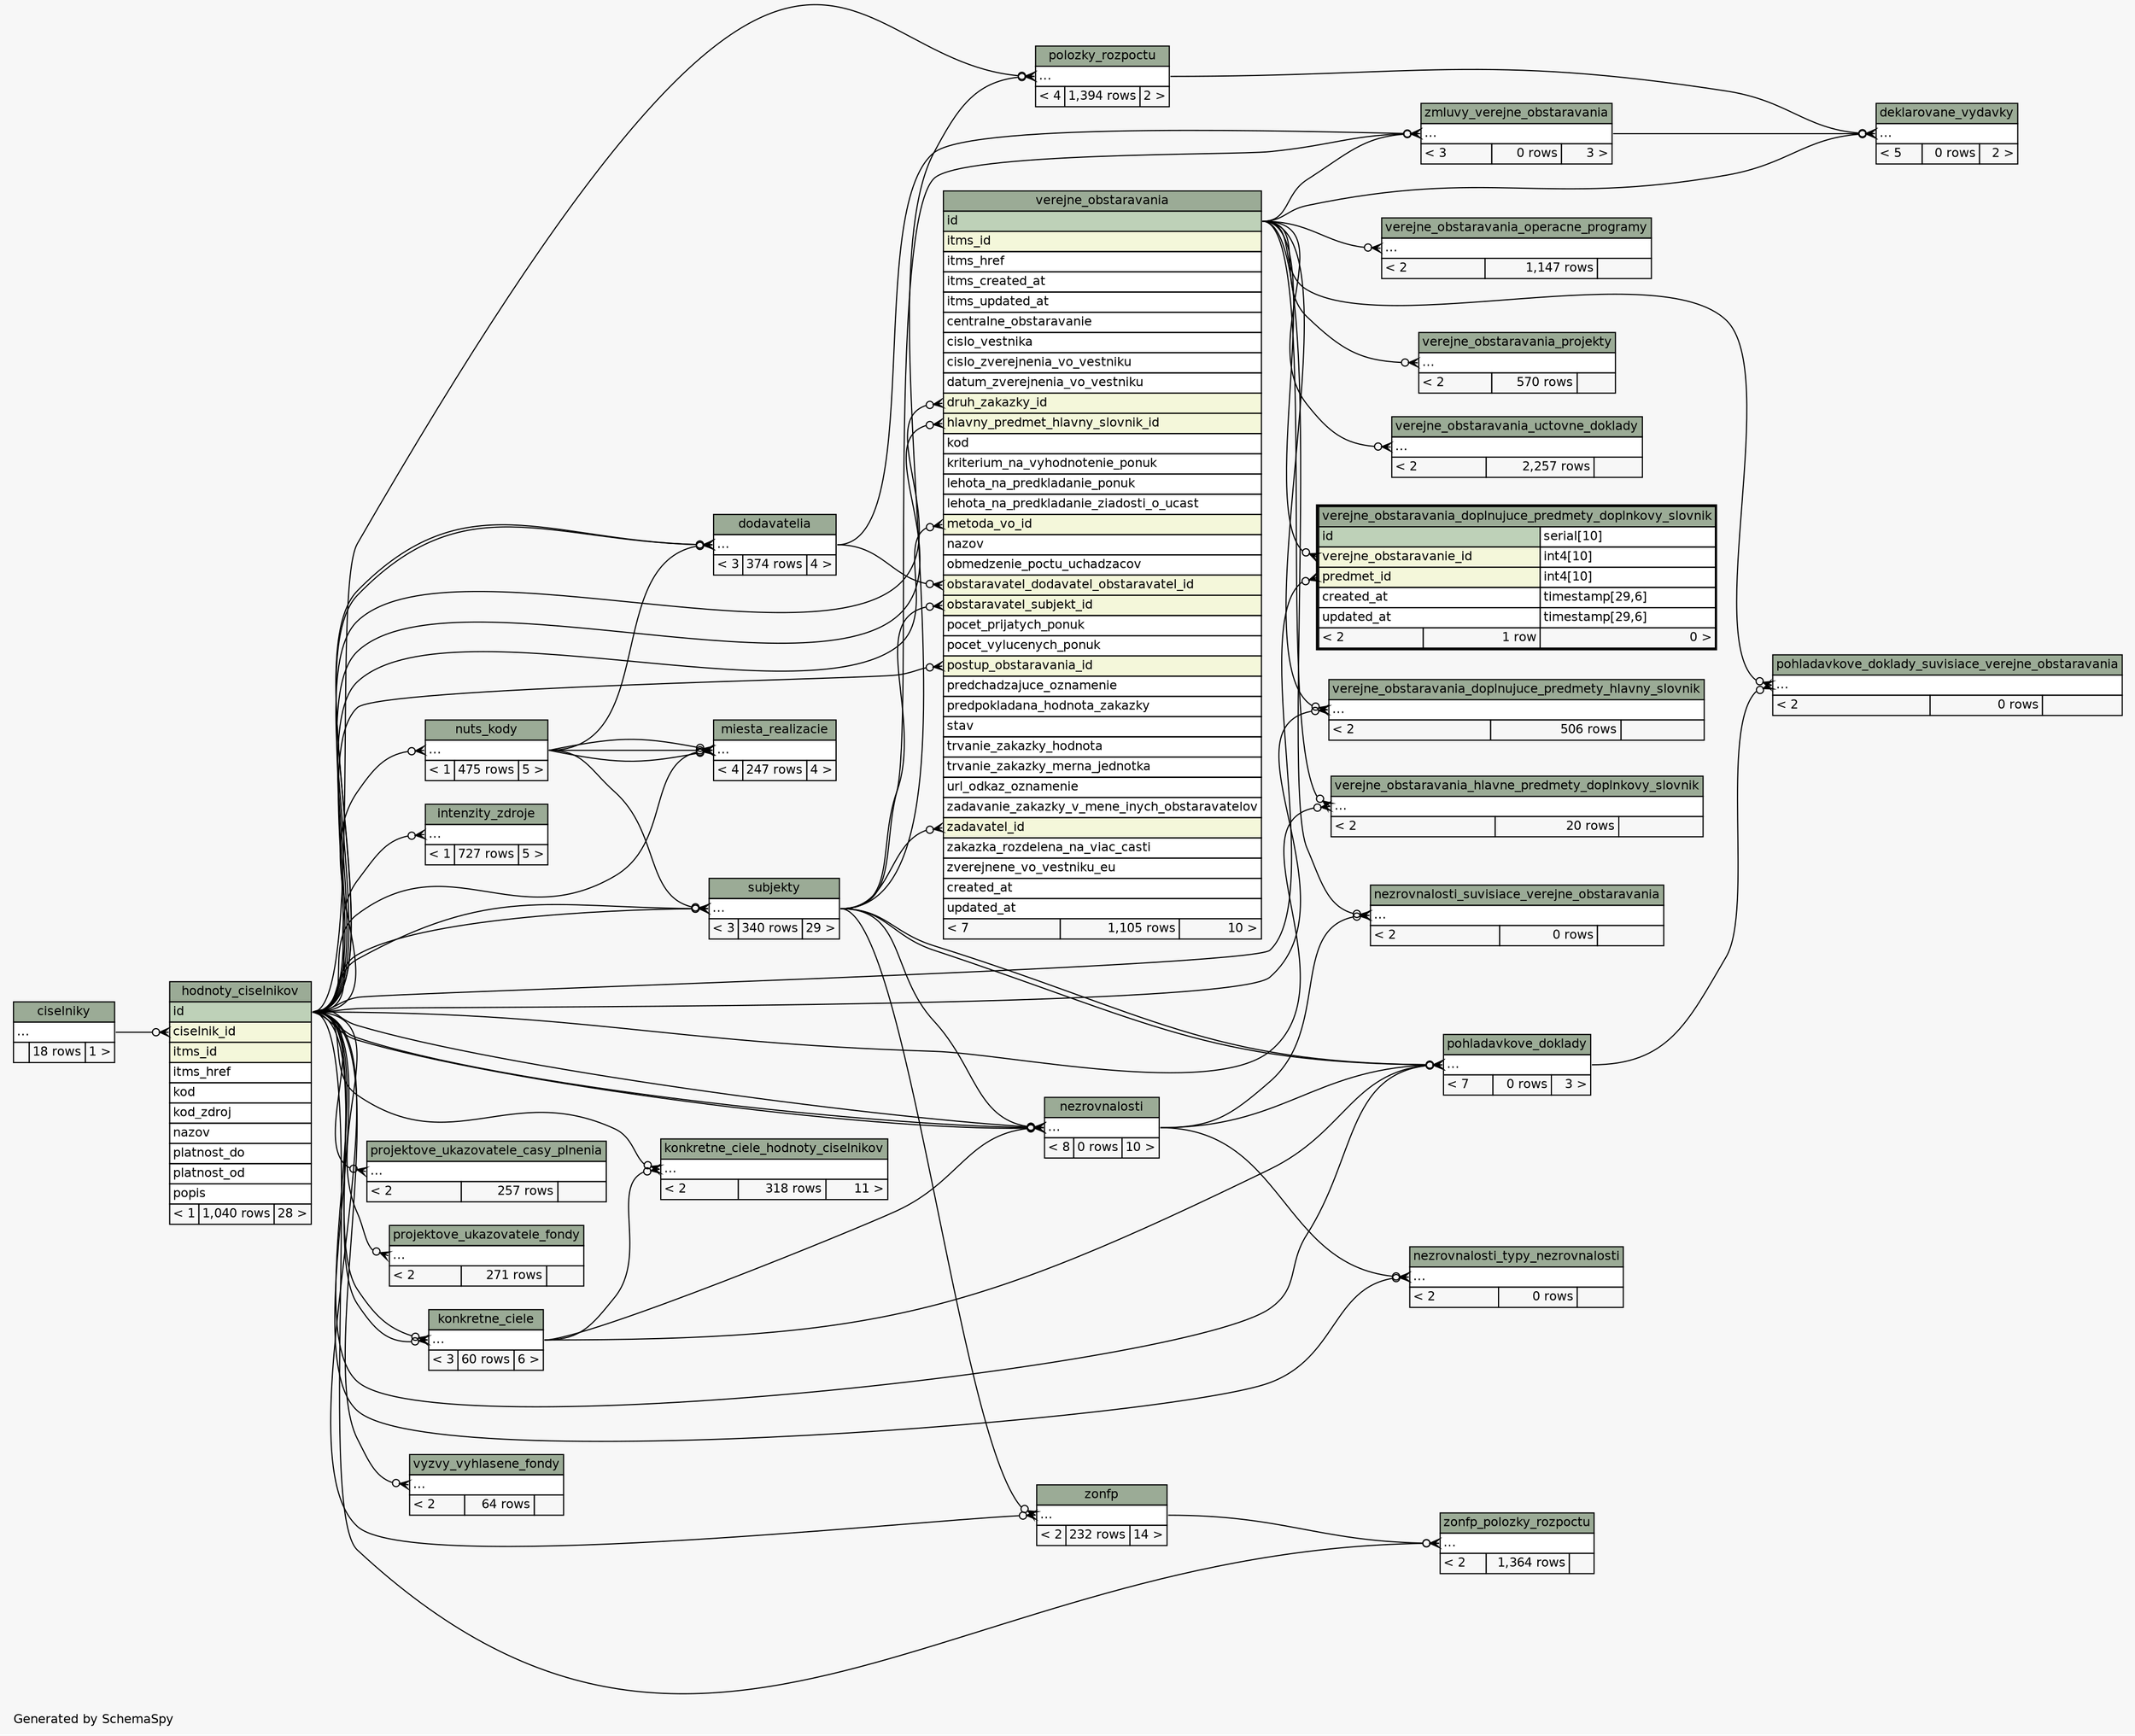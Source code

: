 // dot 2.38.0 on Linux 4.10.0-38-generic
// SchemaSpy rev 590
digraph "twoDegreesRelationshipsDiagram" {
  graph [
    rankdir="RL"
    bgcolor="#f7f7f7"
    label="\nGenerated by SchemaSpy"
    labeljust="l"
    nodesep="0.18"
    ranksep="0.46"
    fontname="Helvetica"
    fontsize="11"
  ];
  node [
    fontname="Helvetica"
    fontsize="11"
    shape="plaintext"
  ];
  edge [
    arrowsize="0.8"
  ];
  "deklarovane_vydavky":"elipses":w -> "polozky_rozpoctu":"elipses":e [arrowhead=none dir=back arrowtail=crowodot];
  "deklarovane_vydavky":"elipses":w -> "verejne_obstaravania":"id":e [arrowhead=none dir=back arrowtail=crowodot];
  "deklarovane_vydavky":"elipses":w -> "zmluvy_verejne_obstaravania":"elipses":e [arrowhead=none dir=back arrowtail=crowodot];
  "dodavatelia":"elipses":w -> "nuts_kody":"elipses":e [arrowhead=none dir=back arrowtail=crowodot];
  "dodavatelia":"elipses":w -> "hodnoty_ciselnikov":"id":e [arrowhead=none dir=back arrowtail=crowodot];
  "dodavatelia":"elipses":w -> "hodnoty_ciselnikov":"id":e [arrowhead=none dir=back arrowtail=crowodot];
  "hodnoty_ciselnikov":"ciselnik_id":w -> "ciselniky":"elipses":e [arrowhead=none dir=back arrowtail=crowodot];
  "intenzity_zdroje":"elipses":w -> "hodnoty_ciselnikov":"id":e [arrowhead=none dir=back arrowtail=crowodot];
  "konkretne_ciele":"elipses":w -> "hodnoty_ciselnikov":"id":e [arrowhead=none dir=back arrowtail=crowodot];
  "konkretne_ciele":"elipses":w -> "hodnoty_ciselnikov":"id":e [arrowhead=none dir=back arrowtail=crowodot];
  "konkretne_ciele_hodnoty_ciselnikov":"elipses":w -> "hodnoty_ciselnikov":"id":e [arrowhead=none dir=back arrowtail=crowodot];
  "konkretne_ciele_hodnoty_ciselnikov":"elipses":w -> "konkretne_ciele":"elipses":e [arrowhead=none dir=back arrowtail=crowodot];
  "miesta_realizacie":"elipses":w -> "nuts_kody":"elipses":e [arrowhead=none dir=back arrowtail=crowodot];
  "miesta_realizacie":"elipses":w -> "nuts_kody":"elipses":e [arrowhead=none dir=back arrowtail=crowodot];
  "miesta_realizacie":"elipses":w -> "nuts_kody":"elipses":e [arrowhead=none dir=back arrowtail=crowodot];
  "miesta_realizacie":"elipses":w -> "hodnoty_ciselnikov":"id":e [arrowhead=none dir=back arrowtail=crowodot];
  "nezrovnalosti":"elipses":w -> "hodnoty_ciselnikov":"id":e [arrowhead=none dir=back arrowtail=crowodot];
  "nezrovnalosti":"elipses":w -> "subjekty":"elipses":e [arrowhead=none dir=back arrowtail=crowodot];
  "nezrovnalosti":"elipses":w -> "hodnoty_ciselnikov":"id":e [arrowhead=none dir=back arrowtail=crowodot];
  "nezrovnalosti":"elipses":w -> "hodnoty_ciselnikov":"id":e [arrowhead=none dir=back arrowtail=crowodot];
  "nezrovnalosti":"elipses":w -> "konkretne_ciele":"elipses":e [arrowhead=none dir=back arrowtail=crowodot];
  "nezrovnalosti_suvisiace_verejne_obstaravania":"elipses":w -> "nezrovnalosti":"elipses":e [arrowhead=none dir=back arrowtail=crowodot];
  "nezrovnalosti_suvisiace_verejne_obstaravania":"elipses":w -> "verejne_obstaravania":"id":e [arrowhead=none dir=back arrowtail=crowodot];
  "nezrovnalosti_typy_nezrovnalosti":"elipses":w -> "hodnoty_ciselnikov":"id":e [arrowhead=none dir=back arrowtail=crowodot];
  "nezrovnalosti_typy_nezrovnalosti":"elipses":w -> "nezrovnalosti":"elipses":e [arrowhead=none dir=back arrowtail=crowodot];
  "nuts_kody":"elipses":w -> "hodnoty_ciselnikov":"id":e [arrowhead=none dir=back arrowtail=crowodot];
  "pohladavkove_doklady":"elipses":w -> "subjekty":"elipses":e [arrowhead=none dir=back arrowtail=crowodot];
  "pohladavkove_doklady":"elipses":w -> "hodnoty_ciselnikov":"id":e [arrowhead=none dir=back arrowtail=crowodot];
  "pohladavkove_doklady":"elipses":w -> "konkretne_ciele":"elipses":e [arrowhead=none dir=back arrowtail=crowodot];
  "pohladavkove_doklady":"elipses":w -> "nezrovnalosti":"elipses":e [arrowhead=none dir=back arrowtail=crowodot];
  "pohladavkove_doklady":"elipses":w -> "subjekty":"elipses":e [arrowhead=none dir=back arrowtail=crowodot];
  "pohladavkove_doklady_suvisiace_verejne_obstaravania":"elipses":w -> "pohladavkove_doklady":"elipses":e [arrowhead=none dir=back arrowtail=crowodot];
  "pohladavkove_doklady_suvisiace_verejne_obstaravania":"elipses":w -> "verejne_obstaravania":"id":e [arrowhead=none dir=back arrowtail=crowodot];
  "polozky_rozpoctu":"elipses":w -> "hodnoty_ciselnikov":"id":e [arrowhead=none dir=back arrowtail=crowodot];
  "polozky_rozpoctu":"elipses":w -> "subjekty":"elipses":e [arrowhead=none dir=back arrowtail=crowodot];
  "projektove_ukazovatele_casy_plnenia":"elipses":w -> "hodnoty_ciselnikov":"id":e [arrowhead=none dir=back arrowtail=crowodot];
  "projektove_ukazovatele_fondy":"elipses":w -> "hodnoty_ciselnikov":"id":e [arrowhead=none dir=back arrowtail=crowodot];
  "subjekty":"elipses":w -> "nuts_kody":"elipses":e [arrowhead=none dir=back arrowtail=crowodot];
  "subjekty":"elipses":w -> "hodnoty_ciselnikov":"id":e [arrowhead=none dir=back arrowtail=crowodot];
  "subjekty":"elipses":w -> "hodnoty_ciselnikov":"id":e [arrowhead=none dir=back arrowtail=crowodot];
  "verejne_obstaravania":"druh_zakazky_id":w -> "hodnoty_ciselnikov":"id":e [arrowhead=none dir=back arrowtail=crowodot];
  "verejne_obstaravania":"hlavny_predmet_hlavny_slovnik_id":w -> "hodnoty_ciselnikov":"id":e [arrowhead=none dir=back arrowtail=crowodot];
  "verejne_obstaravania":"metoda_vo_id":w -> "hodnoty_ciselnikov":"id":e [arrowhead=none dir=back arrowtail=crowodot];
  "verejne_obstaravania":"obstaravatel_dodavatel_obstaravatel_id":w -> "dodavatelia":"elipses":e [arrowhead=none dir=back arrowtail=crowodot];
  "verejne_obstaravania":"obstaravatel_subjekt_id":w -> "subjekty":"elipses":e [arrowhead=none dir=back arrowtail=crowodot];
  "verejne_obstaravania":"postup_obstaravania_id":w -> "hodnoty_ciselnikov":"id":e [arrowhead=none dir=back arrowtail=crowodot];
  "verejne_obstaravania":"zadavatel_id":w -> "subjekty":"elipses":e [arrowhead=none dir=back arrowtail=crowodot];
  "verejne_obstaravania_doplnujuce_predmety_doplnkovy_slovnik":"predmet_id":w -> "hodnoty_ciselnikov":"id":e [arrowhead=none dir=back arrowtail=crowodot];
  "verejne_obstaravania_doplnujuce_predmety_doplnkovy_slovnik":"verejne_obstaravanie_id":w -> "verejne_obstaravania":"id":e [arrowhead=none dir=back arrowtail=crowodot];
  "verejne_obstaravania_doplnujuce_predmety_hlavny_slovnik":"elipses":w -> "hodnoty_ciselnikov":"id":e [arrowhead=none dir=back arrowtail=crowodot];
  "verejne_obstaravania_doplnujuce_predmety_hlavny_slovnik":"elipses":w -> "verejne_obstaravania":"id":e [arrowhead=none dir=back arrowtail=crowodot];
  "verejne_obstaravania_hlavne_predmety_doplnkovy_slovnik":"elipses":w -> "hodnoty_ciselnikov":"id":e [arrowhead=none dir=back arrowtail=crowodot];
  "verejne_obstaravania_hlavne_predmety_doplnkovy_slovnik":"elipses":w -> "verejne_obstaravania":"id":e [arrowhead=none dir=back arrowtail=crowodot];
  "verejne_obstaravania_operacne_programy":"elipses":w -> "verejne_obstaravania":"id":e [arrowhead=none dir=back arrowtail=crowodot];
  "verejne_obstaravania_projekty":"elipses":w -> "verejne_obstaravania":"id":e [arrowhead=none dir=back arrowtail=crowodot];
  "verejne_obstaravania_uctovne_doklady":"elipses":w -> "verejne_obstaravania":"id":e [arrowhead=none dir=back arrowtail=crowodot];
  "vyzvy_vyhlasene_fondy":"elipses":w -> "hodnoty_ciselnikov":"id":e [arrowhead=none dir=back arrowtail=crowodot];
  "zmluvy_verejne_obstaravania":"elipses":w -> "dodavatelia":"elipses":e [arrowhead=none dir=back arrowtail=crowodot];
  "zmluvy_verejne_obstaravania":"elipses":w -> "subjekty":"elipses":e [arrowhead=none dir=back arrowtail=crowodot];
  "zmluvy_verejne_obstaravania":"elipses":w -> "verejne_obstaravania":"id":e [arrowhead=none dir=back arrowtail=crowodot];
  "zonfp":"elipses":w -> "hodnoty_ciselnikov":"id":e [arrowhead=none dir=back arrowtail=crowodot];
  "zonfp":"elipses":w -> "subjekty":"elipses":e [arrowhead=none dir=back arrowtail=crowodot];
  "zonfp_polozky_rozpoctu":"elipses":w -> "hodnoty_ciselnikov":"id":e [arrowhead=none dir=back arrowtail=crowodot];
  "zonfp_polozky_rozpoctu":"elipses":w -> "zonfp":"elipses":e [arrowhead=none dir=back arrowtail=crowodot];
  "ciselniky" [
    label=<
    <TABLE BORDER="0" CELLBORDER="1" CELLSPACING="0" BGCOLOR="#ffffff">
      <TR><TD COLSPAN="3" BGCOLOR="#9bab96" ALIGN="CENTER">ciselniky</TD></TR>
      <TR><TD PORT="elipses" COLSPAN="3" ALIGN="LEFT">...</TD></TR>
      <TR><TD ALIGN="LEFT" BGCOLOR="#f7f7f7">  </TD><TD ALIGN="RIGHT" BGCOLOR="#f7f7f7">18 rows</TD><TD ALIGN="RIGHT" BGCOLOR="#f7f7f7">1 &gt;</TD></TR>
    </TABLE>>
    URL="ciselniky.html"
    tooltip="ciselniky"
  ];
  "deklarovane_vydavky" [
    label=<
    <TABLE BORDER="0" CELLBORDER="1" CELLSPACING="0" BGCOLOR="#ffffff">
      <TR><TD COLSPAN="3" BGCOLOR="#9bab96" ALIGN="CENTER">deklarovane_vydavky</TD></TR>
      <TR><TD PORT="elipses" COLSPAN="3" ALIGN="LEFT">...</TD></TR>
      <TR><TD ALIGN="LEFT" BGCOLOR="#f7f7f7">&lt; 5</TD><TD ALIGN="RIGHT" BGCOLOR="#f7f7f7">0 rows</TD><TD ALIGN="RIGHT" BGCOLOR="#f7f7f7">2 &gt;</TD></TR>
    </TABLE>>
    URL="deklarovane_vydavky.html"
    tooltip="deklarovane_vydavky"
  ];
  "dodavatelia" [
    label=<
    <TABLE BORDER="0" CELLBORDER="1" CELLSPACING="0" BGCOLOR="#ffffff">
      <TR><TD COLSPAN="3" BGCOLOR="#9bab96" ALIGN="CENTER">dodavatelia</TD></TR>
      <TR><TD PORT="elipses" COLSPAN="3" ALIGN="LEFT">...</TD></TR>
      <TR><TD ALIGN="LEFT" BGCOLOR="#f7f7f7">&lt; 3</TD><TD ALIGN="RIGHT" BGCOLOR="#f7f7f7">374 rows</TD><TD ALIGN="RIGHT" BGCOLOR="#f7f7f7">4 &gt;</TD></TR>
    </TABLE>>
    URL="dodavatelia.html"
    tooltip="dodavatelia"
  ];
  "hodnoty_ciselnikov" [
    label=<
    <TABLE BORDER="0" CELLBORDER="1" CELLSPACING="0" BGCOLOR="#ffffff">
      <TR><TD COLSPAN="3" BGCOLOR="#9bab96" ALIGN="CENTER">hodnoty_ciselnikov</TD></TR>
      <TR><TD PORT="id" COLSPAN="3" BGCOLOR="#bed1b8" ALIGN="LEFT">id</TD></TR>
      <TR><TD PORT="ciselnik_id" COLSPAN="3" BGCOLOR="#f4f7da" ALIGN="LEFT">ciselnik_id</TD></TR>
      <TR><TD PORT="itms_id" COLSPAN="3" BGCOLOR="#f4f7da" ALIGN="LEFT">itms_id</TD></TR>
      <TR><TD PORT="itms_href" COLSPAN="3" ALIGN="LEFT">itms_href</TD></TR>
      <TR><TD PORT="kod" COLSPAN="3" ALIGN="LEFT">kod</TD></TR>
      <TR><TD PORT="kod_zdroj" COLSPAN="3" ALIGN="LEFT">kod_zdroj</TD></TR>
      <TR><TD PORT="nazov" COLSPAN="3" ALIGN="LEFT">nazov</TD></TR>
      <TR><TD PORT="platnost_do" COLSPAN="3" ALIGN="LEFT">platnost_do</TD></TR>
      <TR><TD PORT="platnost_od" COLSPAN="3" ALIGN="LEFT">platnost_od</TD></TR>
      <TR><TD PORT="popis" COLSPAN="3" ALIGN="LEFT">popis</TD></TR>
      <TR><TD ALIGN="LEFT" BGCOLOR="#f7f7f7">&lt; 1</TD><TD ALIGN="RIGHT" BGCOLOR="#f7f7f7">1,040 rows</TD><TD ALIGN="RIGHT" BGCOLOR="#f7f7f7">28 &gt;</TD></TR>
    </TABLE>>
    URL="hodnoty_ciselnikov.html"
    tooltip="hodnoty_ciselnikov"
  ];
  "intenzity_zdroje" [
    label=<
    <TABLE BORDER="0" CELLBORDER="1" CELLSPACING="0" BGCOLOR="#ffffff">
      <TR><TD COLSPAN="3" BGCOLOR="#9bab96" ALIGN="CENTER">intenzity_zdroje</TD></TR>
      <TR><TD PORT="elipses" COLSPAN="3" ALIGN="LEFT">...</TD></TR>
      <TR><TD ALIGN="LEFT" BGCOLOR="#f7f7f7">&lt; 1</TD><TD ALIGN="RIGHT" BGCOLOR="#f7f7f7">727 rows</TD><TD ALIGN="RIGHT" BGCOLOR="#f7f7f7">5 &gt;</TD></TR>
    </TABLE>>
    URL="intenzity_zdroje.html"
    tooltip="intenzity_zdroje"
  ];
  "konkretne_ciele" [
    label=<
    <TABLE BORDER="0" CELLBORDER="1" CELLSPACING="0" BGCOLOR="#ffffff">
      <TR><TD COLSPAN="3" BGCOLOR="#9bab96" ALIGN="CENTER">konkretne_ciele</TD></TR>
      <TR><TD PORT="elipses" COLSPAN="3" ALIGN="LEFT">...</TD></TR>
      <TR><TD ALIGN="LEFT" BGCOLOR="#f7f7f7">&lt; 3</TD><TD ALIGN="RIGHT" BGCOLOR="#f7f7f7">60 rows</TD><TD ALIGN="RIGHT" BGCOLOR="#f7f7f7">6 &gt;</TD></TR>
    </TABLE>>
    URL="konkretne_ciele.html"
    tooltip="konkretne_ciele"
  ];
  "konkretne_ciele_hodnoty_ciselnikov" [
    label=<
    <TABLE BORDER="0" CELLBORDER="1" CELLSPACING="0" BGCOLOR="#ffffff">
      <TR><TD COLSPAN="3" BGCOLOR="#9bab96" ALIGN="CENTER">konkretne_ciele_hodnoty_ciselnikov</TD></TR>
      <TR><TD PORT="elipses" COLSPAN="3" ALIGN="LEFT">...</TD></TR>
      <TR><TD ALIGN="LEFT" BGCOLOR="#f7f7f7">&lt; 2</TD><TD ALIGN="RIGHT" BGCOLOR="#f7f7f7">318 rows</TD><TD ALIGN="RIGHT" BGCOLOR="#f7f7f7">11 &gt;</TD></TR>
    </TABLE>>
    URL="konkretne_ciele_hodnoty_ciselnikov.html"
    tooltip="konkretne_ciele_hodnoty_ciselnikov"
  ];
  "miesta_realizacie" [
    label=<
    <TABLE BORDER="0" CELLBORDER="1" CELLSPACING="0" BGCOLOR="#ffffff">
      <TR><TD COLSPAN="3" BGCOLOR="#9bab96" ALIGN="CENTER">miesta_realizacie</TD></TR>
      <TR><TD PORT="elipses" COLSPAN="3" ALIGN="LEFT">...</TD></TR>
      <TR><TD ALIGN="LEFT" BGCOLOR="#f7f7f7">&lt; 4</TD><TD ALIGN="RIGHT" BGCOLOR="#f7f7f7">247 rows</TD><TD ALIGN="RIGHT" BGCOLOR="#f7f7f7">4 &gt;</TD></TR>
    </TABLE>>
    URL="miesta_realizacie.html"
    tooltip="miesta_realizacie"
  ];
  "nezrovnalosti" [
    label=<
    <TABLE BORDER="0" CELLBORDER="1" CELLSPACING="0" BGCOLOR="#ffffff">
      <TR><TD COLSPAN="3" BGCOLOR="#9bab96" ALIGN="CENTER">nezrovnalosti</TD></TR>
      <TR><TD PORT="elipses" COLSPAN="3" ALIGN="LEFT">...</TD></TR>
      <TR><TD ALIGN="LEFT" BGCOLOR="#f7f7f7">&lt; 8</TD><TD ALIGN="RIGHT" BGCOLOR="#f7f7f7">0 rows</TD><TD ALIGN="RIGHT" BGCOLOR="#f7f7f7">10 &gt;</TD></TR>
    </TABLE>>
    URL="nezrovnalosti.html"
    tooltip="nezrovnalosti"
  ];
  "nezrovnalosti_suvisiace_verejne_obstaravania" [
    label=<
    <TABLE BORDER="0" CELLBORDER="1" CELLSPACING="0" BGCOLOR="#ffffff">
      <TR><TD COLSPAN="3" BGCOLOR="#9bab96" ALIGN="CENTER">nezrovnalosti_suvisiace_verejne_obstaravania</TD></TR>
      <TR><TD PORT="elipses" COLSPAN="3" ALIGN="LEFT">...</TD></TR>
      <TR><TD ALIGN="LEFT" BGCOLOR="#f7f7f7">&lt; 2</TD><TD ALIGN="RIGHT" BGCOLOR="#f7f7f7">0 rows</TD><TD ALIGN="RIGHT" BGCOLOR="#f7f7f7">  </TD></TR>
    </TABLE>>
    URL="nezrovnalosti_suvisiace_verejne_obstaravania.html"
    tooltip="nezrovnalosti_suvisiace_verejne_obstaravania"
  ];
  "nezrovnalosti_typy_nezrovnalosti" [
    label=<
    <TABLE BORDER="0" CELLBORDER="1" CELLSPACING="0" BGCOLOR="#ffffff">
      <TR><TD COLSPAN="3" BGCOLOR="#9bab96" ALIGN="CENTER">nezrovnalosti_typy_nezrovnalosti</TD></TR>
      <TR><TD PORT="elipses" COLSPAN="3" ALIGN="LEFT">...</TD></TR>
      <TR><TD ALIGN="LEFT" BGCOLOR="#f7f7f7">&lt; 2</TD><TD ALIGN="RIGHT" BGCOLOR="#f7f7f7">0 rows</TD><TD ALIGN="RIGHT" BGCOLOR="#f7f7f7">  </TD></TR>
    </TABLE>>
    URL="nezrovnalosti_typy_nezrovnalosti.html"
    tooltip="nezrovnalosti_typy_nezrovnalosti"
  ];
  "nuts_kody" [
    label=<
    <TABLE BORDER="0" CELLBORDER="1" CELLSPACING="0" BGCOLOR="#ffffff">
      <TR><TD COLSPAN="3" BGCOLOR="#9bab96" ALIGN="CENTER">nuts_kody</TD></TR>
      <TR><TD PORT="elipses" COLSPAN="3" ALIGN="LEFT">...</TD></TR>
      <TR><TD ALIGN="LEFT" BGCOLOR="#f7f7f7">&lt; 1</TD><TD ALIGN="RIGHT" BGCOLOR="#f7f7f7">475 rows</TD><TD ALIGN="RIGHT" BGCOLOR="#f7f7f7">5 &gt;</TD></TR>
    </TABLE>>
    URL="nuts_kody.html"
    tooltip="nuts_kody"
  ];
  "pohladavkove_doklady" [
    label=<
    <TABLE BORDER="0" CELLBORDER="1" CELLSPACING="0" BGCOLOR="#ffffff">
      <TR><TD COLSPAN="3" BGCOLOR="#9bab96" ALIGN="CENTER">pohladavkove_doklady</TD></TR>
      <TR><TD PORT="elipses" COLSPAN="3" ALIGN="LEFT">...</TD></TR>
      <TR><TD ALIGN="LEFT" BGCOLOR="#f7f7f7">&lt; 7</TD><TD ALIGN="RIGHT" BGCOLOR="#f7f7f7">0 rows</TD><TD ALIGN="RIGHT" BGCOLOR="#f7f7f7">3 &gt;</TD></TR>
    </TABLE>>
    URL="pohladavkove_doklady.html"
    tooltip="pohladavkove_doklady"
  ];
  "pohladavkove_doklady_suvisiace_verejne_obstaravania" [
    label=<
    <TABLE BORDER="0" CELLBORDER="1" CELLSPACING="0" BGCOLOR="#ffffff">
      <TR><TD COLSPAN="3" BGCOLOR="#9bab96" ALIGN="CENTER">pohladavkove_doklady_suvisiace_verejne_obstaravania</TD></TR>
      <TR><TD PORT="elipses" COLSPAN="3" ALIGN="LEFT">...</TD></TR>
      <TR><TD ALIGN="LEFT" BGCOLOR="#f7f7f7">&lt; 2</TD><TD ALIGN="RIGHT" BGCOLOR="#f7f7f7">0 rows</TD><TD ALIGN="RIGHT" BGCOLOR="#f7f7f7">  </TD></TR>
    </TABLE>>
    URL="pohladavkove_doklady_suvisiace_verejne_obstaravania.html"
    tooltip="pohladavkove_doklady_suvisiace_verejne_obstaravania"
  ];
  "polozky_rozpoctu" [
    label=<
    <TABLE BORDER="0" CELLBORDER="1" CELLSPACING="0" BGCOLOR="#ffffff">
      <TR><TD COLSPAN="3" BGCOLOR="#9bab96" ALIGN="CENTER">polozky_rozpoctu</TD></TR>
      <TR><TD PORT="elipses" COLSPAN="3" ALIGN="LEFT">...</TD></TR>
      <TR><TD ALIGN="LEFT" BGCOLOR="#f7f7f7">&lt; 4</TD><TD ALIGN="RIGHT" BGCOLOR="#f7f7f7">1,394 rows</TD><TD ALIGN="RIGHT" BGCOLOR="#f7f7f7">2 &gt;</TD></TR>
    </TABLE>>
    URL="polozky_rozpoctu.html"
    tooltip="polozky_rozpoctu"
  ];
  "projektove_ukazovatele_casy_plnenia" [
    label=<
    <TABLE BORDER="0" CELLBORDER="1" CELLSPACING="0" BGCOLOR="#ffffff">
      <TR><TD COLSPAN="3" BGCOLOR="#9bab96" ALIGN="CENTER">projektove_ukazovatele_casy_plnenia</TD></TR>
      <TR><TD PORT="elipses" COLSPAN="3" ALIGN="LEFT">...</TD></TR>
      <TR><TD ALIGN="LEFT" BGCOLOR="#f7f7f7">&lt; 2</TD><TD ALIGN="RIGHT" BGCOLOR="#f7f7f7">257 rows</TD><TD ALIGN="RIGHT" BGCOLOR="#f7f7f7">  </TD></TR>
    </TABLE>>
    URL="projektove_ukazovatele_casy_plnenia.html"
    tooltip="projektove_ukazovatele_casy_plnenia"
  ];
  "projektove_ukazovatele_fondy" [
    label=<
    <TABLE BORDER="0" CELLBORDER="1" CELLSPACING="0" BGCOLOR="#ffffff">
      <TR><TD COLSPAN="3" BGCOLOR="#9bab96" ALIGN="CENTER">projektove_ukazovatele_fondy</TD></TR>
      <TR><TD PORT="elipses" COLSPAN="3" ALIGN="LEFT">...</TD></TR>
      <TR><TD ALIGN="LEFT" BGCOLOR="#f7f7f7">&lt; 2</TD><TD ALIGN="RIGHT" BGCOLOR="#f7f7f7">271 rows</TD><TD ALIGN="RIGHT" BGCOLOR="#f7f7f7">  </TD></TR>
    </TABLE>>
    URL="projektove_ukazovatele_fondy.html"
    tooltip="projektove_ukazovatele_fondy"
  ];
  "subjekty" [
    label=<
    <TABLE BORDER="0" CELLBORDER="1" CELLSPACING="0" BGCOLOR="#ffffff">
      <TR><TD COLSPAN="3" BGCOLOR="#9bab96" ALIGN="CENTER">subjekty</TD></TR>
      <TR><TD PORT="elipses" COLSPAN="3" ALIGN="LEFT">...</TD></TR>
      <TR><TD ALIGN="LEFT" BGCOLOR="#f7f7f7">&lt; 3</TD><TD ALIGN="RIGHT" BGCOLOR="#f7f7f7">340 rows</TD><TD ALIGN="RIGHT" BGCOLOR="#f7f7f7">29 &gt;</TD></TR>
    </TABLE>>
    URL="subjekty.html"
    tooltip="subjekty"
  ];
  "verejne_obstaravania" [
    label=<
    <TABLE BORDER="0" CELLBORDER="1" CELLSPACING="0" BGCOLOR="#ffffff">
      <TR><TD COLSPAN="3" BGCOLOR="#9bab96" ALIGN="CENTER">verejne_obstaravania</TD></TR>
      <TR><TD PORT="id" COLSPAN="3" BGCOLOR="#bed1b8" ALIGN="LEFT">id</TD></TR>
      <TR><TD PORT="itms_id" COLSPAN="3" BGCOLOR="#f4f7da" ALIGN="LEFT">itms_id</TD></TR>
      <TR><TD PORT="itms_href" COLSPAN="3" ALIGN="LEFT">itms_href</TD></TR>
      <TR><TD PORT="itms_created_at" COLSPAN="3" ALIGN="LEFT">itms_created_at</TD></TR>
      <TR><TD PORT="itms_updated_at" COLSPAN="3" ALIGN="LEFT">itms_updated_at</TD></TR>
      <TR><TD PORT="centralne_obstaravanie" COLSPAN="3" ALIGN="LEFT">centralne_obstaravanie</TD></TR>
      <TR><TD PORT="cislo_vestnika" COLSPAN="3" ALIGN="LEFT">cislo_vestnika</TD></TR>
      <TR><TD PORT="cislo_zverejnenia_vo_vestniku" COLSPAN="3" ALIGN="LEFT">cislo_zverejnenia_vo_vestniku</TD></TR>
      <TR><TD PORT="datum_zverejnenia_vo_vestniku" COLSPAN="3" ALIGN="LEFT">datum_zverejnenia_vo_vestniku</TD></TR>
      <TR><TD PORT="druh_zakazky_id" COLSPAN="3" BGCOLOR="#f4f7da" ALIGN="LEFT">druh_zakazky_id</TD></TR>
      <TR><TD PORT="hlavny_predmet_hlavny_slovnik_id" COLSPAN="3" BGCOLOR="#f4f7da" ALIGN="LEFT">hlavny_predmet_hlavny_slovnik_id</TD></TR>
      <TR><TD PORT="kod" COLSPAN="3" ALIGN="LEFT">kod</TD></TR>
      <TR><TD PORT="kriterium_na_vyhodnotenie_ponuk" COLSPAN="3" ALIGN="LEFT">kriterium_na_vyhodnotenie_ponuk</TD></TR>
      <TR><TD PORT="lehota_na_predkladanie_ponuk" COLSPAN="3" ALIGN="LEFT">lehota_na_predkladanie_ponuk</TD></TR>
      <TR><TD PORT="lehota_na_predkladanie_ziadosti_o_ucast" COLSPAN="3" ALIGN="LEFT">lehota_na_predkladanie_ziadosti_o_ucast</TD></TR>
      <TR><TD PORT="metoda_vo_id" COLSPAN="3" BGCOLOR="#f4f7da" ALIGN="LEFT">metoda_vo_id</TD></TR>
      <TR><TD PORT="nazov" COLSPAN="3" ALIGN="LEFT">nazov</TD></TR>
      <TR><TD PORT="obmedzenie_poctu_uchadzacov" COLSPAN="3" ALIGN="LEFT">obmedzenie_poctu_uchadzacov</TD></TR>
      <TR><TD PORT="obstaravatel_dodavatel_obstaravatel_id" COLSPAN="3" BGCOLOR="#f4f7da" ALIGN="LEFT">obstaravatel_dodavatel_obstaravatel_id</TD></TR>
      <TR><TD PORT="obstaravatel_subjekt_id" COLSPAN="3" BGCOLOR="#f4f7da" ALIGN="LEFT">obstaravatel_subjekt_id</TD></TR>
      <TR><TD PORT="pocet_prijatych_ponuk" COLSPAN="3" ALIGN="LEFT">pocet_prijatych_ponuk</TD></TR>
      <TR><TD PORT="pocet_vylucenych_ponuk" COLSPAN="3" ALIGN="LEFT">pocet_vylucenych_ponuk</TD></TR>
      <TR><TD PORT="postup_obstaravania_id" COLSPAN="3" BGCOLOR="#f4f7da" ALIGN="LEFT">postup_obstaravania_id</TD></TR>
      <TR><TD PORT="predchadzajuce_oznamenie" COLSPAN="3" ALIGN="LEFT">predchadzajuce_oznamenie</TD></TR>
      <TR><TD PORT="predpokladana_hodnota_zakazky" COLSPAN="3" ALIGN="LEFT">predpokladana_hodnota_zakazky</TD></TR>
      <TR><TD PORT="stav" COLSPAN="3" ALIGN="LEFT">stav</TD></TR>
      <TR><TD PORT="trvanie_zakazky_hodnota" COLSPAN="3" ALIGN="LEFT">trvanie_zakazky_hodnota</TD></TR>
      <TR><TD PORT="trvanie_zakazky_merna_jednotka" COLSPAN="3" ALIGN="LEFT">trvanie_zakazky_merna_jednotka</TD></TR>
      <TR><TD PORT="url_odkaz_oznamenie" COLSPAN="3" ALIGN="LEFT">url_odkaz_oznamenie</TD></TR>
      <TR><TD PORT="zadavanie_zakazky_v_mene_inych_obstaravatelov" COLSPAN="3" ALIGN="LEFT">zadavanie_zakazky_v_mene_inych_obstaravatelov</TD></TR>
      <TR><TD PORT="zadavatel_id" COLSPAN="3" BGCOLOR="#f4f7da" ALIGN="LEFT">zadavatel_id</TD></TR>
      <TR><TD PORT="zakazka_rozdelena_na_viac_casti" COLSPAN="3" ALIGN="LEFT">zakazka_rozdelena_na_viac_casti</TD></TR>
      <TR><TD PORT="zverejnene_vo_vestniku_eu" COLSPAN="3" ALIGN="LEFT">zverejnene_vo_vestniku_eu</TD></TR>
      <TR><TD PORT="created_at" COLSPAN="3" ALIGN="LEFT">created_at</TD></TR>
      <TR><TD PORT="updated_at" COLSPAN="3" ALIGN="LEFT">updated_at</TD></TR>
      <TR><TD ALIGN="LEFT" BGCOLOR="#f7f7f7">&lt; 7</TD><TD ALIGN="RIGHT" BGCOLOR="#f7f7f7">1,105 rows</TD><TD ALIGN="RIGHT" BGCOLOR="#f7f7f7">10 &gt;</TD></TR>
    </TABLE>>
    URL="verejne_obstaravania.html"
    tooltip="verejne_obstaravania"
  ];
  "verejne_obstaravania_doplnujuce_predmety_doplnkovy_slovnik" [
    label=<
    <TABLE BORDER="2" CELLBORDER="1" CELLSPACING="0" BGCOLOR="#ffffff">
      <TR><TD COLSPAN="3" BGCOLOR="#9bab96" ALIGN="CENTER">verejne_obstaravania_doplnujuce_predmety_doplnkovy_slovnik</TD></TR>
      <TR><TD PORT="id" COLSPAN="2" BGCOLOR="#bed1b8" ALIGN="LEFT">id</TD><TD PORT="id.type" ALIGN="LEFT">serial[10]</TD></TR>
      <TR><TD PORT="verejne_obstaravanie_id" COLSPAN="2" BGCOLOR="#f4f7da" ALIGN="LEFT">verejne_obstaravanie_id</TD><TD PORT="verejne_obstaravanie_id.type" ALIGN="LEFT">int4[10]</TD></TR>
      <TR><TD PORT="predmet_id" COLSPAN="2" BGCOLOR="#f4f7da" ALIGN="LEFT">predmet_id</TD><TD PORT="predmet_id.type" ALIGN="LEFT">int4[10]</TD></TR>
      <TR><TD PORT="created_at" COLSPAN="2" ALIGN="LEFT">created_at</TD><TD PORT="created_at.type" ALIGN="LEFT">timestamp[29,6]</TD></TR>
      <TR><TD PORT="updated_at" COLSPAN="2" ALIGN="LEFT">updated_at</TD><TD PORT="updated_at.type" ALIGN="LEFT">timestamp[29,6]</TD></TR>
      <TR><TD ALIGN="LEFT" BGCOLOR="#f7f7f7">&lt; 2</TD><TD ALIGN="RIGHT" BGCOLOR="#f7f7f7">1 row</TD><TD ALIGN="RIGHT" BGCOLOR="#f7f7f7">0 &gt;</TD></TR>
    </TABLE>>
    URL="verejne_obstaravania_doplnujuce_predmety_doplnkovy_slovnik.html"
    tooltip="verejne_obstaravania_doplnujuce_predmety_doplnkovy_slovnik"
  ];
  "verejne_obstaravania_doplnujuce_predmety_hlavny_slovnik" [
    label=<
    <TABLE BORDER="0" CELLBORDER="1" CELLSPACING="0" BGCOLOR="#ffffff">
      <TR><TD COLSPAN="3" BGCOLOR="#9bab96" ALIGN="CENTER">verejne_obstaravania_doplnujuce_predmety_hlavny_slovnik</TD></TR>
      <TR><TD PORT="elipses" COLSPAN="3" ALIGN="LEFT">...</TD></TR>
      <TR><TD ALIGN="LEFT" BGCOLOR="#f7f7f7">&lt; 2</TD><TD ALIGN="RIGHT" BGCOLOR="#f7f7f7">506 rows</TD><TD ALIGN="RIGHT" BGCOLOR="#f7f7f7">  </TD></TR>
    </TABLE>>
    URL="verejne_obstaravania_doplnujuce_predmety_hlavny_slovnik.html"
    tooltip="verejne_obstaravania_doplnujuce_predmety_hlavny_slovnik"
  ];
  "verejne_obstaravania_hlavne_predmety_doplnkovy_slovnik" [
    label=<
    <TABLE BORDER="0" CELLBORDER="1" CELLSPACING="0" BGCOLOR="#ffffff">
      <TR><TD COLSPAN="3" BGCOLOR="#9bab96" ALIGN="CENTER">verejne_obstaravania_hlavne_predmety_doplnkovy_slovnik</TD></TR>
      <TR><TD PORT="elipses" COLSPAN="3" ALIGN="LEFT">...</TD></TR>
      <TR><TD ALIGN="LEFT" BGCOLOR="#f7f7f7">&lt; 2</TD><TD ALIGN="RIGHT" BGCOLOR="#f7f7f7">20 rows</TD><TD ALIGN="RIGHT" BGCOLOR="#f7f7f7">  </TD></TR>
    </TABLE>>
    URL="verejne_obstaravania_hlavne_predmety_doplnkovy_slovnik.html"
    tooltip="verejne_obstaravania_hlavne_predmety_doplnkovy_slovnik"
  ];
  "verejne_obstaravania_operacne_programy" [
    label=<
    <TABLE BORDER="0" CELLBORDER="1" CELLSPACING="0" BGCOLOR="#ffffff">
      <TR><TD COLSPAN="3" BGCOLOR="#9bab96" ALIGN="CENTER">verejne_obstaravania_operacne_programy</TD></TR>
      <TR><TD PORT="elipses" COLSPAN="3" ALIGN="LEFT">...</TD></TR>
      <TR><TD ALIGN="LEFT" BGCOLOR="#f7f7f7">&lt; 2</TD><TD ALIGN="RIGHT" BGCOLOR="#f7f7f7">1,147 rows</TD><TD ALIGN="RIGHT" BGCOLOR="#f7f7f7">  </TD></TR>
    </TABLE>>
    URL="verejne_obstaravania_operacne_programy.html"
    tooltip="verejne_obstaravania_operacne_programy"
  ];
  "verejne_obstaravania_projekty" [
    label=<
    <TABLE BORDER="0" CELLBORDER="1" CELLSPACING="0" BGCOLOR="#ffffff">
      <TR><TD COLSPAN="3" BGCOLOR="#9bab96" ALIGN="CENTER">verejne_obstaravania_projekty</TD></TR>
      <TR><TD PORT="elipses" COLSPAN="3" ALIGN="LEFT">...</TD></TR>
      <TR><TD ALIGN="LEFT" BGCOLOR="#f7f7f7">&lt; 2</TD><TD ALIGN="RIGHT" BGCOLOR="#f7f7f7">570 rows</TD><TD ALIGN="RIGHT" BGCOLOR="#f7f7f7">  </TD></TR>
    </TABLE>>
    URL="verejne_obstaravania_projekty.html"
    tooltip="verejne_obstaravania_projekty"
  ];
  "verejne_obstaravania_uctovne_doklady" [
    label=<
    <TABLE BORDER="0" CELLBORDER="1" CELLSPACING="0" BGCOLOR="#ffffff">
      <TR><TD COLSPAN="3" BGCOLOR="#9bab96" ALIGN="CENTER">verejne_obstaravania_uctovne_doklady</TD></TR>
      <TR><TD PORT="elipses" COLSPAN="3" ALIGN="LEFT">...</TD></TR>
      <TR><TD ALIGN="LEFT" BGCOLOR="#f7f7f7">&lt; 2</TD><TD ALIGN="RIGHT" BGCOLOR="#f7f7f7">2,257 rows</TD><TD ALIGN="RIGHT" BGCOLOR="#f7f7f7">  </TD></TR>
    </TABLE>>
    URL="verejne_obstaravania_uctovne_doklady.html"
    tooltip="verejne_obstaravania_uctovne_doklady"
  ];
  "vyzvy_vyhlasene_fondy" [
    label=<
    <TABLE BORDER="0" CELLBORDER="1" CELLSPACING="0" BGCOLOR="#ffffff">
      <TR><TD COLSPAN="3" BGCOLOR="#9bab96" ALIGN="CENTER">vyzvy_vyhlasene_fondy</TD></TR>
      <TR><TD PORT="elipses" COLSPAN="3" ALIGN="LEFT">...</TD></TR>
      <TR><TD ALIGN="LEFT" BGCOLOR="#f7f7f7">&lt; 2</TD><TD ALIGN="RIGHT" BGCOLOR="#f7f7f7">64 rows</TD><TD ALIGN="RIGHT" BGCOLOR="#f7f7f7">  </TD></TR>
    </TABLE>>
    URL="vyzvy_vyhlasene_fondy.html"
    tooltip="vyzvy_vyhlasene_fondy"
  ];
  "zmluvy_verejne_obstaravania" [
    label=<
    <TABLE BORDER="0" CELLBORDER="1" CELLSPACING="0" BGCOLOR="#ffffff">
      <TR><TD COLSPAN="3" BGCOLOR="#9bab96" ALIGN="CENTER">zmluvy_verejne_obstaravania</TD></TR>
      <TR><TD PORT="elipses" COLSPAN="3" ALIGN="LEFT">...</TD></TR>
      <TR><TD ALIGN="LEFT" BGCOLOR="#f7f7f7">&lt; 3</TD><TD ALIGN="RIGHT" BGCOLOR="#f7f7f7">0 rows</TD><TD ALIGN="RIGHT" BGCOLOR="#f7f7f7">3 &gt;</TD></TR>
    </TABLE>>
    URL="zmluvy_verejne_obstaravania.html"
    tooltip="zmluvy_verejne_obstaravania"
  ];
  "zonfp" [
    label=<
    <TABLE BORDER="0" CELLBORDER="1" CELLSPACING="0" BGCOLOR="#ffffff">
      <TR><TD COLSPAN="3" BGCOLOR="#9bab96" ALIGN="CENTER">zonfp</TD></TR>
      <TR><TD PORT="elipses" COLSPAN="3" ALIGN="LEFT">...</TD></TR>
      <TR><TD ALIGN="LEFT" BGCOLOR="#f7f7f7">&lt; 2</TD><TD ALIGN="RIGHT" BGCOLOR="#f7f7f7">232 rows</TD><TD ALIGN="RIGHT" BGCOLOR="#f7f7f7">14 &gt;</TD></TR>
    </TABLE>>
    URL="zonfp.html"
    tooltip="zonfp"
  ];
  "zonfp_polozky_rozpoctu" [
    label=<
    <TABLE BORDER="0" CELLBORDER="1" CELLSPACING="0" BGCOLOR="#ffffff">
      <TR><TD COLSPAN="3" BGCOLOR="#9bab96" ALIGN="CENTER">zonfp_polozky_rozpoctu</TD></TR>
      <TR><TD PORT="elipses" COLSPAN="3" ALIGN="LEFT">...</TD></TR>
      <TR><TD ALIGN="LEFT" BGCOLOR="#f7f7f7">&lt; 2</TD><TD ALIGN="RIGHT" BGCOLOR="#f7f7f7">1,364 rows</TD><TD ALIGN="RIGHT" BGCOLOR="#f7f7f7">  </TD></TR>
    </TABLE>>
    URL="zonfp_polozky_rozpoctu.html"
    tooltip="zonfp_polozky_rozpoctu"
  ];
}
